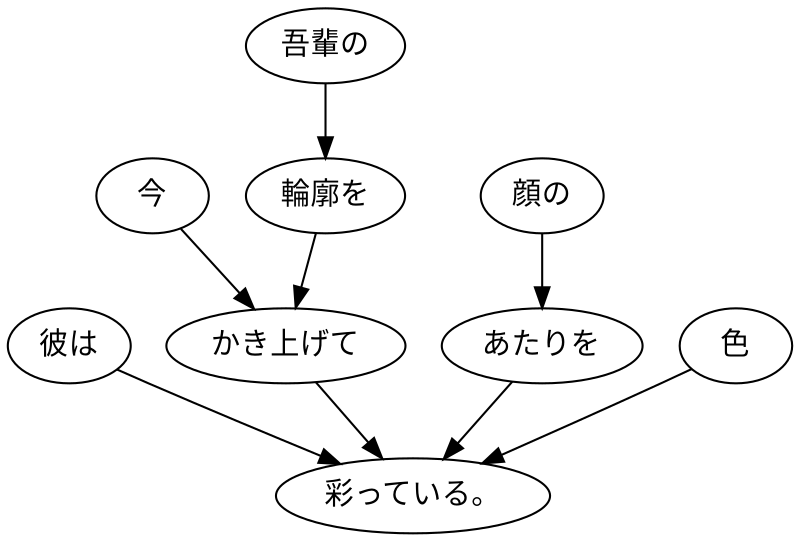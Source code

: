 digraph graph157 {
	node0 [label="彼は"];
	node1 [label="今"];
	node2 [label="吾輩の"];
	node3 [label="輪廓を"];
	node4 [label="かき上げて"];
	node5 [label="顔の"];
	node6 [label="あたりを"];
	node7 [label="色"];
	node8 [label="彩っている。"];
	node0 -> node8;
	node1 -> node4;
	node2 -> node3;
	node3 -> node4;
	node4 -> node8;
	node5 -> node6;
	node6 -> node8;
	node7 -> node8;
}
